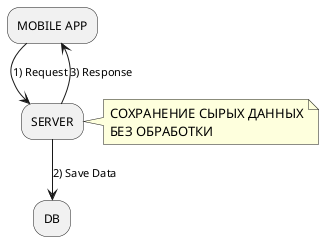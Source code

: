 @startuml

"MOBILE APP" ->[1) Request] "SERVER"
note right: СОХРАНЕНИЕ СЫРЫХ ДАННЫХ\nБЕЗ ОБРАБОТКИ
"SERVER" -->[2) Save Data] "DB"
"SERVER" -->[3) Response] "MOBILE APP"



@enduml